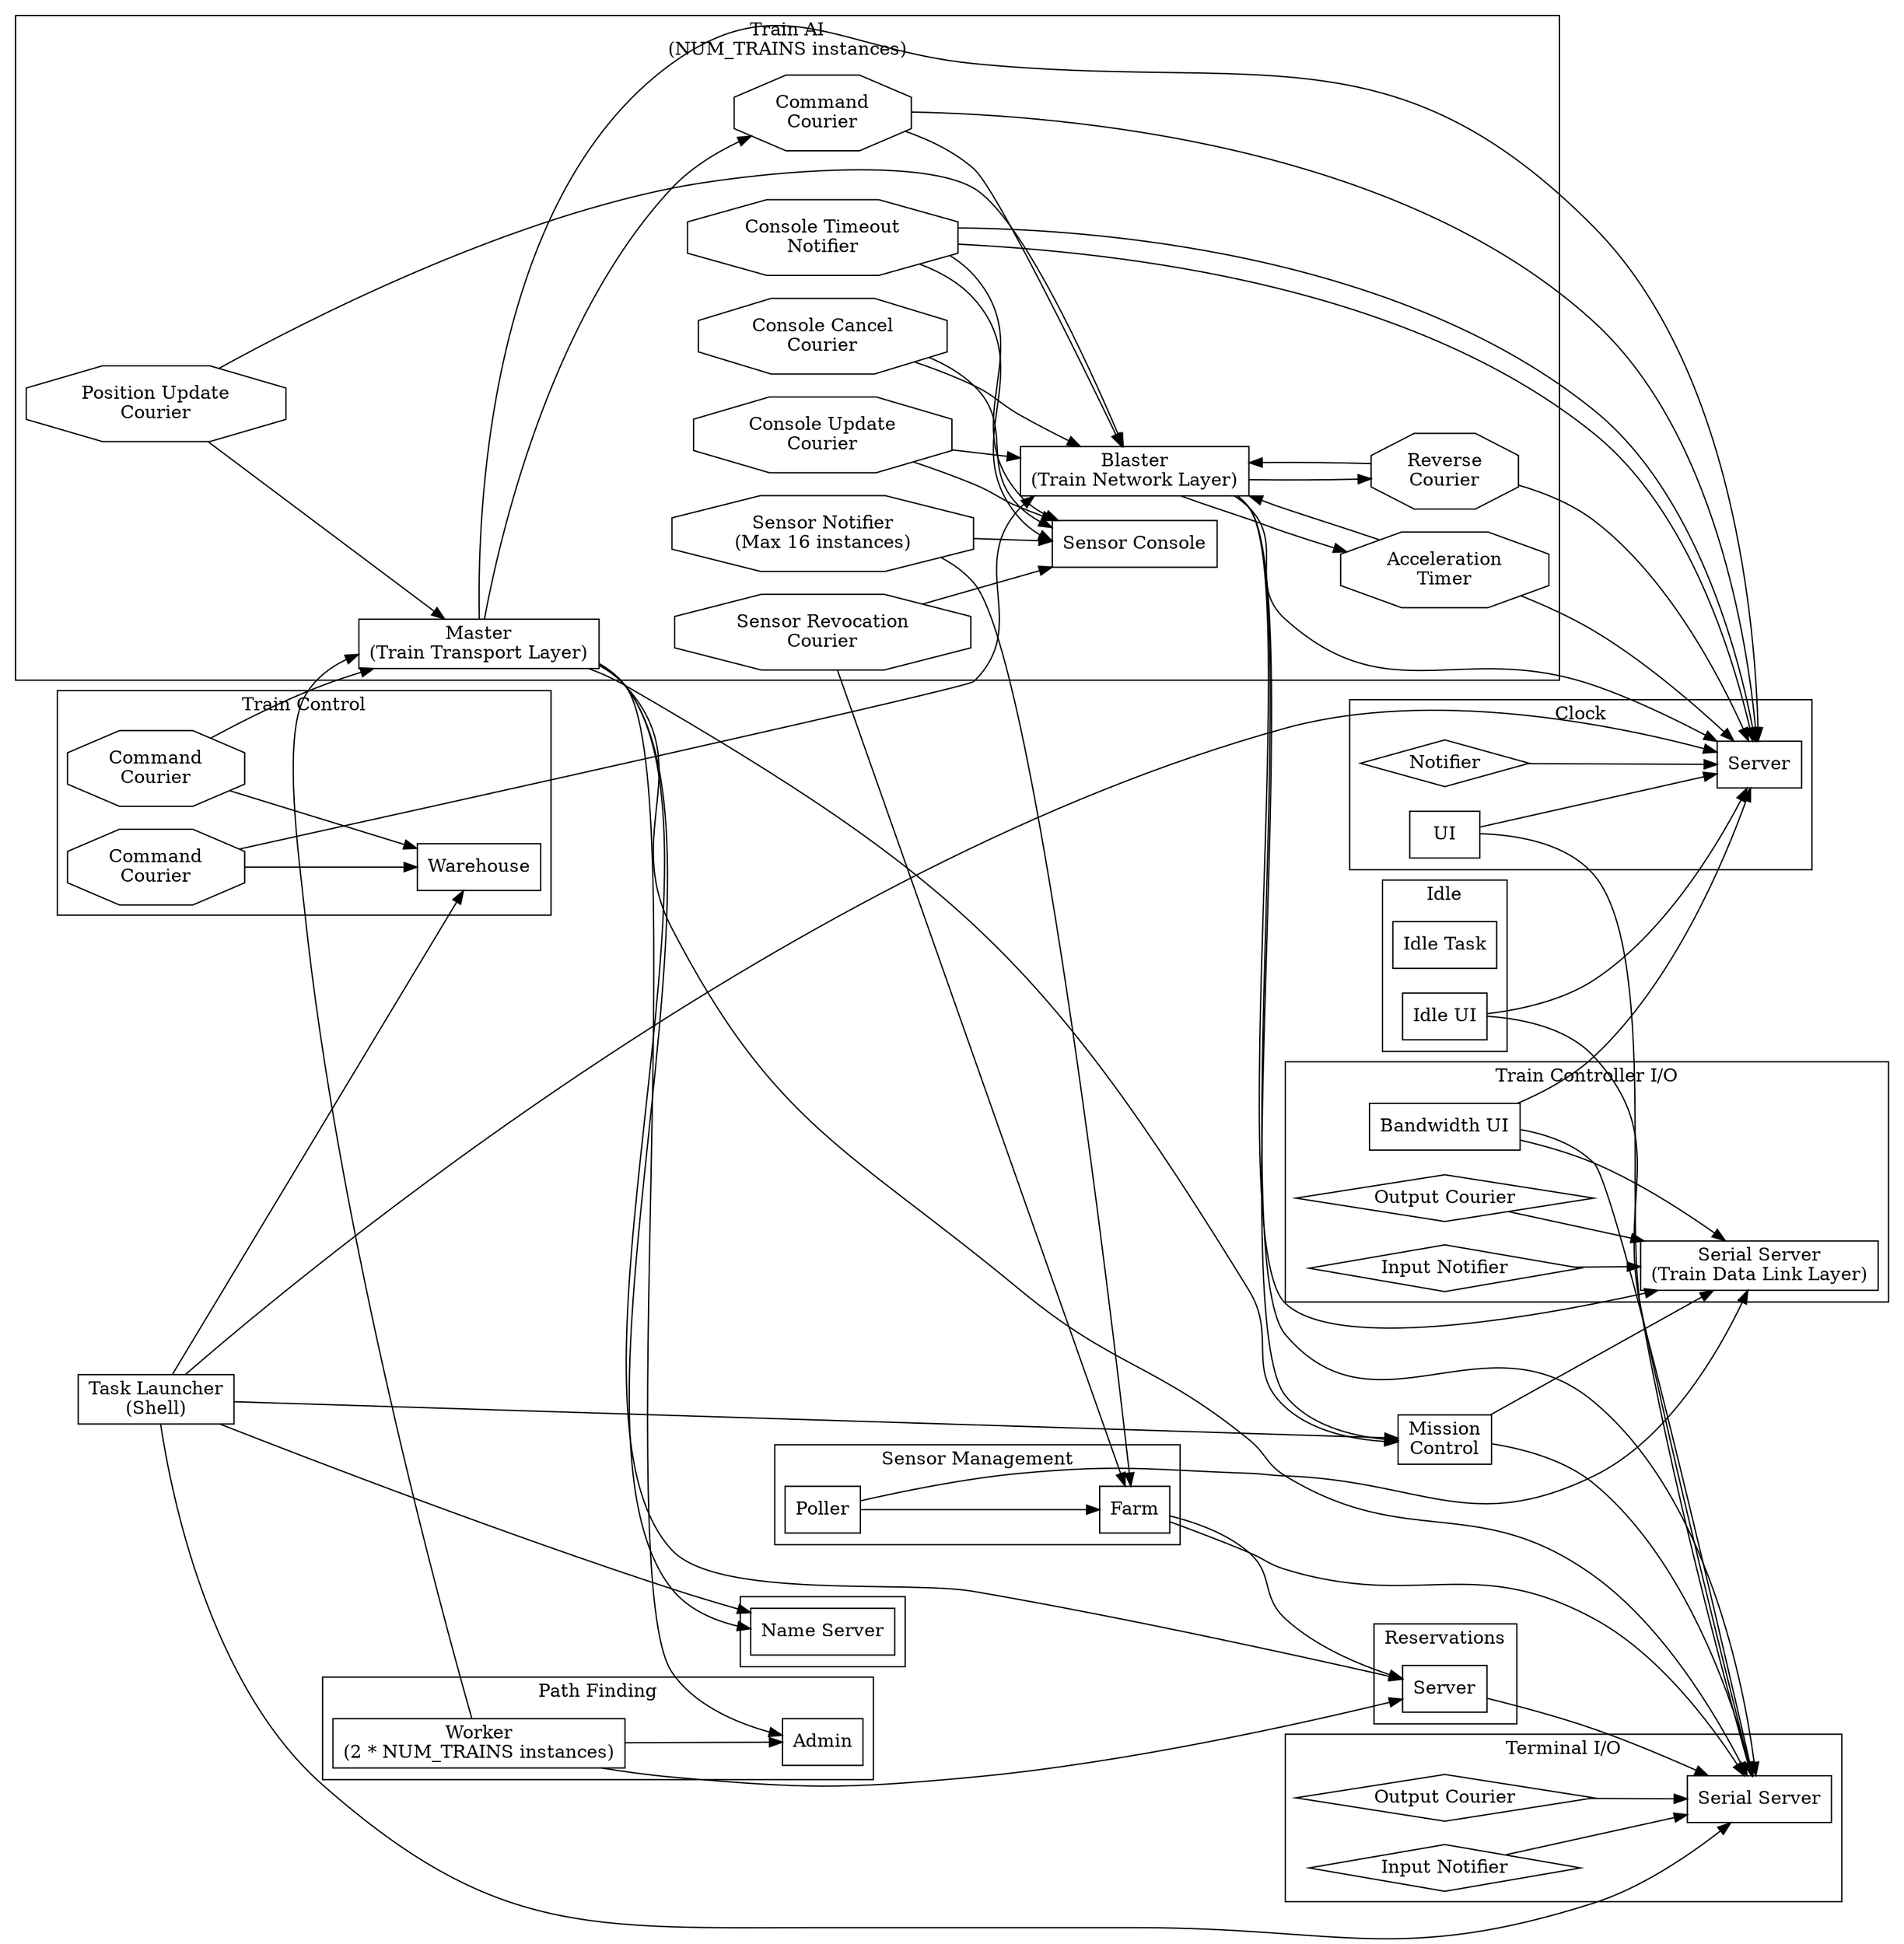 digraph tasks {
  overlap = compress;
  rankdir = LR;

  task_launcher [label = "Task Launcher&#10;(Shell)", shape = record];

  subgraph cluster_name_server {
    name_server [label = "Name Server", shape = record]
  }

  task_launcher -> name_server;
  master -> name_server;

  subgraph cluster_idle {
    label  = "Idle";
    idle [label = "Idle Task", shape = record];
    idle_ui [label = "Idle UI", shape = record];
  }

  subgraph cluster_clock {
    label = "Clock";

    clock_server  [label = "Server", shape = record];
    clock_notifier [label = "Notifier", shape = diamond];
    clock_ui [label = "UI", shape = record];

    clock_notifier -> clock_server;
    clock_ui -> clock_server;
  }

  task_launcher -> clock_server;
  blaster -> clock_server;
  master -> clock_server;
  train_ui -> clock_server;
  idle_ui -> clock_server;

  subgraph cluster_terminal_io {
    label = "Terminal I/O";
  
    term_server      [label = "Serial Server", shape = record];
    term_out_carrier [label = "Output Courier", shape = diamond];
    term_in_notifier [label = "Input Notifier", shape = diamond];
    
    term_out_carrier -> term_server;
    term_in_notifier -> term_server;
  }

  task_launcher -> term_server;
  blaster -> term_server;
  master -> term_server;
  idle_ui -> term_server;
  clock_ui -> term_server;
  train_ui -> term_server;
  mission_control -> term_server;
  sensor_farm -> term_server;
  reservation -> term_server;

  subgraph cluster_train_io {
    label = "Train Controller I/O";

    train_server [label = "Serial Server&#10;(Train Data Link Layer)", shape = record];
    train_out_carrier [label = "Output Courier", shape = diamond];
    train_in_notifier [label = "Input Notifier", shape = diamond];
    train_ui [label = "Bandwidth UI", shape = record];

    train_out_carrier -> train_server;
    train_in_notifier -> train_server;
    train_ui -> train_server;
  }

  blaster -> train_server;
  mission_control -> train_server;
  sensor_poll -> train_server;

  mission_control [label = "Mission&#10;Control", shape = record];
  task_launcher -> mission_control;
  blaster -> mission_control;
  master -> mission_control;

  subgraph cluster_train_control { 
    label = "Train Control";

    train_control [label = "Warehouse", shape = record];
  
    blaster_control -> train_control;
    master_control  -> train_control;
  }

  task_launcher -> train_control;

  subgraph cluster_train_ai {
    label = "Train AI&#10;(NUM_TRAINS instances)";

    blaster [label = "Blaster&#10;(Train Network Layer)", shape = record];
    blaster_control [label = "Command&#10;Courier", shape = octagon];
    blaster_accelerate [label = "Acceleration&#10;Timer", shape = octagon];
    blaster_reverse    [label = "Reverse&#10;Courier", shape = octagon];

    master  [label = "Master&#10;(Train Transport Layer)", shape = record];
    master_control [label = "Command&#10;Courier", shape = octagon];

    mb_command [label = "Command&#10;Courier", shape = octagon];
    mb_location [label = "Position Update&#10;Courier", shape = octagon];

    train_console [label = "Sensor Console", shape = record];
    bl_console_reject [label = "Console Cancel&#10;Courier", shape = octagon]; 
    tc_blaster_notify [label = "Console Update&#10;Courier", shape = octagon];
    tc_timer_notify  [label = "Console Timeout&#10;Notifier", shape = octagon];
    tc_sensor_notify [label = "Sensor Notifier&#10;(Max 16 instances)" shape = octagon];
    tc_sensor_cancel [label = "Sensor Revocation&#10;Courier" shape = octagon];

    mb_location -> blaster;
    mb_location -> master;
    master_control -> master;
    blaster_control -> blaster;
    master -> mb_command -> blaster;
    blaster -> blaster_accelerate -> blaster;
    blaster -> blaster_reverse -> blaster;

    bl_console_reject -> train_console;
    bl_console_reject -> blaster;
    tc_blaster_notify -> train_console;
    tc_blaster_notify -> blaster;
    tc_timer_notify   -> train_console;
    tc_timer_notify   -> clock_server;
	
  }

  tc_sensor_notify -> train_console;
  tc_sensor_notify -> sensor_farm;
  tc_sensor_cancel -> train_console;
  tc_sensor_cancel -> sensor_farm;

  mb_command         -> clock_server;
  tc_timer_notify    -> clock_server;
  tc_timer_notify    -> train_console;


  blaster_accelerate -> clock_server;
  blaster_reverse    -> clock_server;
  
  subgraph cluster_path {
    label = "Path Finding";

    path_admin [label = "Admin", shape = record];
    path_worker [label = "Worker&#10;(2 * NUM_TRAINS instances)", shape = record];

    path_worker -> path_admin;
  }

  master -> path_admin;
  path_worker -> master;
  path_worker -> reservation;

  subgraph cluster_sensors {
    label = "Sensor Management";

    sensor_poll   [label = "Poller", shape = record];
    sensor_farm   [label = "Farm", shape = record];

    sensor_poll -> sensor_farm;
  }

  subgraph cluster_reservation {
    label = "Reservations";

    reservation [label = "Server", shape = record];
  }
  master             -> reservation;
  sensor_farm        -> reservation;

}
